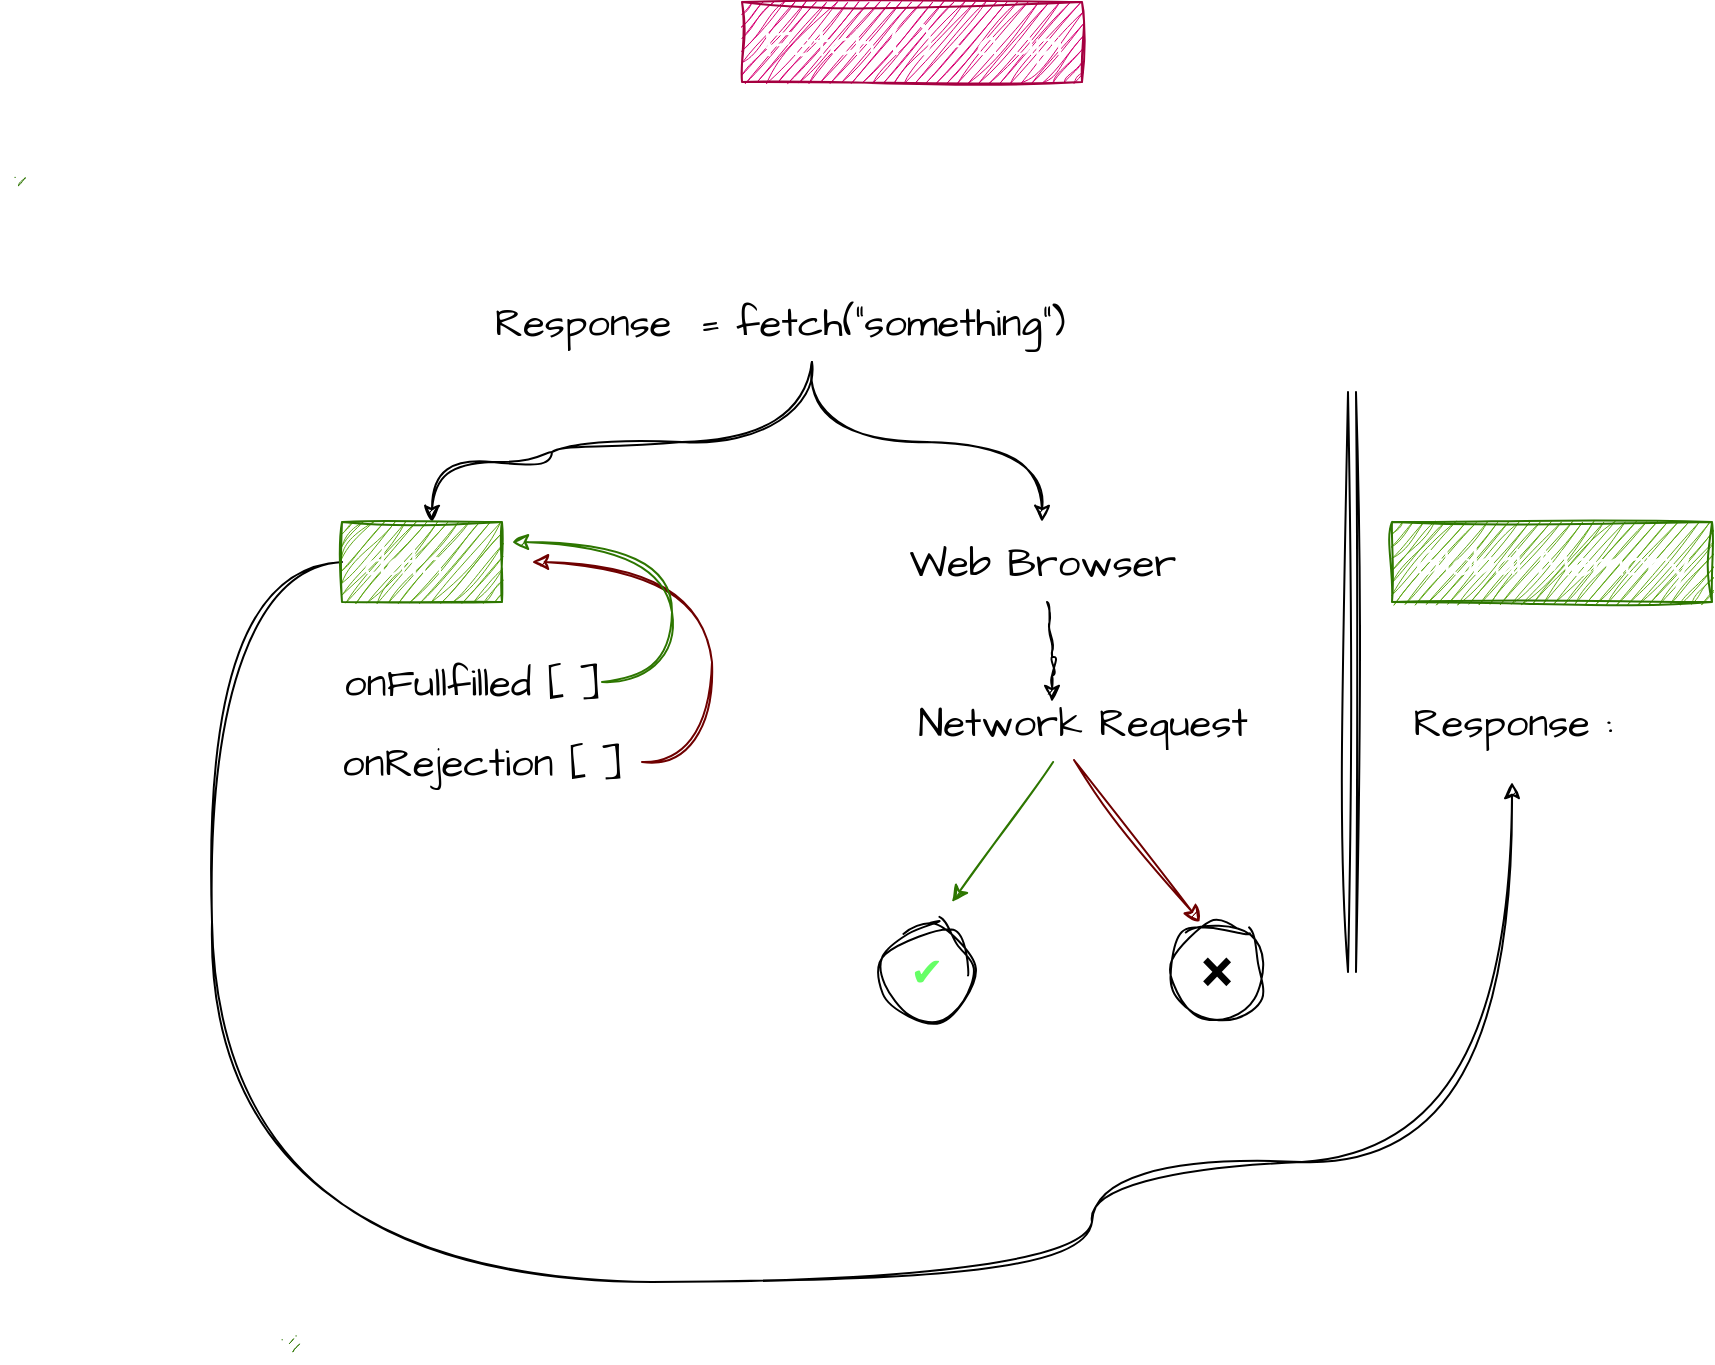 <mxfile>
    <diagram id="f6r-v_fT1g1b4ac_T-3p" name="Page-1">
        <mxGraphModel dx="1959" dy="633" grid="1" gridSize="10" guides="1" tooltips="1" connect="1" arrows="1" fold="1" page="1" pageScale="1" pageWidth="850" pageHeight="1100" math="0" shadow="0">
            <root>
                <mxCell id="0"/>
                <mxCell id="1" parent="0"/>
                <mxCell id="2" value="Response" style="text;html=1;align=center;verticalAlign=middle;resizable=0;points=[];autosize=1;strokeColor=none;fillColor=none;fontSize=20;fontFamily=Architects Daughter;sketch=1;hachureGap=4;jiggle=2;curveFitting=1;fontSource=https%3A%2F%2Ffonts.googleapis.com%2Fcss%3Ffamily%3DArchitects%2BDaughter;" vertex="1" parent="1">
                    <mxGeometry x="180" y="220" width="110" height="40" as="geometry"/>
                </mxCell>
                <mxCell id="14" value="" style="edgeStyle=orthogonalEdgeStyle;curved=1;sketch=1;hachureGap=4;jiggle=2;curveFitting=1;html=1;fontFamily=Architects Daughter;fontSource=https%3A%2F%2Ffonts.googleapis.com%2Fcss%3Ffamily%3DArchitects%2BDaughter;fontSize=16;exitX=0.333;exitY=1;exitDx=0;exitDy=0;exitPerimeter=0;" edge="1" parent="1" source="3" target="7">
                    <mxGeometry relative="1" as="geometry"/>
                </mxCell>
                <mxCell id="15" value="" style="edgeStyle=orthogonalEdgeStyle;curved=1;sketch=1;hachureGap=4;jiggle=2;curveFitting=1;html=1;fontFamily=Architects Daughter;fontSource=https%3A%2F%2Ffonts.googleapis.com%2Fcss%3Ffamily%3DArchitects%2BDaughter;fontSize=16;entryX=0.563;entryY=0;entryDx=0;entryDy=0;entryPerimeter=0;" edge="1" parent="1" source="3" target="4">
                    <mxGeometry relative="1" as="geometry">
                        <Array as="points">
                            <mxPoint x="350" y="300"/>
                            <mxPoint x="220" y="300"/>
                            <mxPoint x="220" y="310"/>
                            <mxPoint x="160" y="310"/>
                        </Array>
                    </mxGeometry>
                </mxCell>
                <mxCell id="3" value="= fetch(&quot;something&quot;)" style="text;html=1;align=center;verticalAlign=middle;resizable=0;points=[];autosize=1;strokeColor=none;fillColor=none;fontSize=20;fontFamily=Architects Daughter;sketch=1;hachureGap=4;jiggle=2;curveFitting=1;fontSource=https%3A%2F%2Ffonts.googleapis.com%2Fcss%3Ffamily%3DArchitects%2BDaughter;" vertex="1" parent="1">
                    <mxGeometry x="280" y="220" width="210" height="40" as="geometry"/>
                </mxCell>
                <mxCell id="22" value="" style="edgeStyle=orthogonalEdgeStyle;curved=1;sketch=1;hachureGap=4;jiggle=2;curveFitting=1;html=1;fontFamily=Architects Daughter;fontSource=https%3A%2F%2Ffonts.googleapis.com%2Fcss%3Ffamily%3DArchitects%2BDaughter;fontSize=16;" edge="1" parent="1" source="4">
                    <mxGeometry relative="1" as="geometry">
                        <mxPoint x="700" y="470" as="targetPoint"/>
                        <Array as="points">
                            <mxPoint x="50" y="360"/>
                            <mxPoint x="50" y="720"/>
                            <mxPoint x="490" y="720"/>
                            <mxPoint x="490" y="660"/>
                            <mxPoint x="700" y="660"/>
                        </Array>
                    </mxGeometry>
                </mxCell>
                <mxCell id="4" value="data :&amp;nbsp;" style="text;html=1;align=center;verticalAlign=middle;resizable=0;points=[];autosize=1;strokeColor=#2D7600;fillColor=#60a917;fontSize=20;fontFamily=Architects Daughter;sketch=1;hachureGap=4;jiggle=2;curveFitting=1;fontSource=https%3A%2F%2Ffonts.googleapis.com%2Fcss%3Ffamily%3DArchitects%2BDaughter;fontColor=#ffffff;" vertex="1" parent="1">
                    <mxGeometry x="115" y="340" width="80" height="40" as="geometry"/>
                </mxCell>
                <mxCell id="5" value="onFullfilled [ ]" style="text;html=1;align=center;verticalAlign=middle;resizable=0;points=[];autosize=1;strokeColor=none;fillColor=none;fontSize=20;fontFamily=Architects Daughter;sketch=1;hachureGap=4;jiggle=2;curveFitting=1;fontSource=https%3A%2F%2Ffonts.googleapis.com%2Fcss%3Ffamily%3DArchitects%2BDaughter;" vertex="1" parent="1">
                    <mxGeometry x="105" y="400" width="150" height="40" as="geometry"/>
                </mxCell>
                <mxCell id="17" value="" style="edgeStyle=orthogonalEdgeStyle;curved=1;sketch=1;hachureGap=4;jiggle=2;curveFitting=1;html=1;fontFamily=Architects Daughter;fontSource=https%3A%2F%2Ffonts.googleapis.com%2Fcss%3Ffamily%3DArchitects%2BDaughter;fontSize=16;fillColor=#a20025;strokeColor=#6F0000;" edge="1" parent="1" source="6">
                    <mxGeometry relative="1" as="geometry">
                        <mxPoint x="210" y="360" as="targetPoint"/>
                        <Array as="points">
                            <mxPoint x="300" y="460"/>
                        </Array>
                    </mxGeometry>
                </mxCell>
                <mxCell id="6" value="onRejection [ ]" style="text;html=1;align=center;verticalAlign=middle;resizable=0;points=[];autosize=1;strokeColor=none;fillColor=none;fontSize=20;fontFamily=Architects Daughter;sketch=1;hachureGap=4;jiggle=2;curveFitting=1;fontSource=https%3A%2F%2Ffonts.googleapis.com%2Fcss%3Ffamily%3DArchitects%2BDaughter;" vertex="1" parent="1">
                    <mxGeometry x="105" y="440" width="160" height="40" as="geometry"/>
                </mxCell>
                <mxCell id="24" value="" style="edgeStyle=none;sketch=1;hachureGap=4;jiggle=2;curveFitting=1;html=1;fontFamily=Architects Daughter;fontSource=https%3A%2F%2Ffonts.googleapis.com%2Fcss%3Ffamily%3DArchitects%2BDaughter;fontSize=16;" edge="1" parent="1" source="7">
                    <mxGeometry relative="1" as="geometry">
                        <mxPoint x="470" y="430" as="targetPoint"/>
                        <Array as="points">
                            <mxPoint x="470" y="400"/>
                            <mxPoint x="470" y="410"/>
                        </Array>
                    </mxGeometry>
                </mxCell>
                <mxCell id="7" value="Web Browser" style="text;html=1;align=center;verticalAlign=middle;resizable=0;points=[];autosize=1;strokeColor=none;fillColor=none;fontSize=20;fontFamily=Architects Daughter;sketch=1;hachureGap=4;jiggle=2;curveFitting=1;fontSource=https%3A%2F%2Ffonts.googleapis.com%2Fcss%3Ffamily%3DArchitects%2BDaughter;" vertex="1" parent="1">
                    <mxGeometry x="385" y="340" width="160" height="40" as="geometry"/>
                </mxCell>
                <mxCell id="27" value="" style="edgeStyle=none;sketch=1;hachureGap=4;jiggle=2;curveFitting=1;html=1;fontFamily=Architects Daughter;fontSource=https%3A%2F%2Ffonts.googleapis.com%2Fcss%3Ffamily%3DArchitects%2BDaughter;fontSize=16;fillColor=#60a917;strokeColor=#2D7600;" edge="1" parent="1" source="8">
                    <mxGeometry relative="1" as="geometry">
                        <mxPoint x="420" y="530" as="targetPoint"/>
                    </mxGeometry>
                </mxCell>
                <mxCell id="8" value="Network Request" style="text;html=1;align=center;verticalAlign=middle;resizable=0;points=[];autosize=1;strokeColor=none;fillColor=none;fontSize=20;fontFamily=Architects Daughter;sketch=1;hachureGap=4;jiggle=2;curveFitting=1;fontSource=https%3A%2F%2Ffonts.googleapis.com%2Fcss%3Ffamily%3DArchitects%2BDaughter;" vertex="1" parent="1">
                    <mxGeometry x="390" y="420" width="190" height="40" as="geometry"/>
                </mxCell>
                <mxCell id="9" value="&lt;font color=&quot;#66ff66&quot;&gt;✔&lt;/font&gt;" style="ellipse;whiteSpace=wrap;html=1;sketch=1;hachureGap=4;jiggle=2;curveFitting=1;fontFamily=Architects Daughter;fontSource=https%3A%2F%2Ffonts.googleapis.com%2Fcss%3Ffamily%3DArchitects%2BDaughter;fontSize=20;" vertex="1" parent="1">
                    <mxGeometry x="385" y="540" width="45" height="50" as="geometry"/>
                </mxCell>
                <mxCell id="10" value="❌" style="ellipse;whiteSpace=wrap;html=1;sketch=1;hachureGap=4;jiggle=2;curveFitting=1;fontFamily=Architects Daughter;fontSource=https%3A%2F%2Ffonts.googleapis.com%2Fcss%3Ffamily%3DArchitects%2BDaughter;fontSize=20;" vertex="1" parent="1">
                    <mxGeometry x="530" y="540" width="45" height="50" as="geometry"/>
                </mxCell>
                <mxCell id="11" value="Global Memory" style="text;html=1;align=center;verticalAlign=middle;resizable=0;points=[];autosize=1;strokeColor=#2D7600;fillColor=#60a917;fontSize=20;fontFamily=Architects Daughter;sketch=1;hachureGap=4;jiggle=2;curveFitting=1;fontSource=https%3A%2F%2Ffonts.googleapis.com%2Fcss%3Ffamily%3DArchitects%2BDaughter;fontColor=#ffffff;" vertex="1" parent="1">
                    <mxGeometry x="640" y="340" width="160" height="40" as="geometry"/>
                </mxCell>
                <mxCell id="12" value="Response :" style="text;html=1;align=center;verticalAlign=middle;resizable=0;points=[];autosize=1;strokeColor=none;fillColor=none;fontSize=20;fontFamily=Architects Daughter;sketch=1;hachureGap=4;jiggle=2;curveFitting=1;fontSource=https%3A%2F%2Ffonts.googleapis.com%2Fcss%3Ffamily%3DArchitects%2BDaughter;" vertex="1" parent="1">
                    <mxGeometry x="640" y="420" width="120" height="40" as="geometry"/>
                </mxCell>
                <mxCell id="18" value="" style="edgeStyle=orthogonalEdgeStyle;curved=1;sketch=1;hachureGap=4;jiggle=2;curveFitting=1;html=1;fontFamily=Architects Daughter;fontSource=https%3A%2F%2Ffonts.googleapis.com%2Fcss%3Ffamily%3DArchitects%2BDaughter;fontSize=16;fillColor=#60a917;strokeColor=#2D7600;" edge="1" parent="1">
                    <mxGeometry relative="1" as="geometry">
                        <mxPoint x="245" y="420" as="sourcePoint"/>
                        <mxPoint x="200" y="350" as="targetPoint"/>
                        <Array as="points">
                            <mxPoint x="280" y="420"/>
                        </Array>
                    </mxGeometry>
                </mxCell>
                <mxCell id="19" value="" style="shape=waypoint;sketch=1;size=6;pointerEvents=1;points=[];fillColor=#60a917;resizable=0;rotatable=0;perimeter=centerPerimeter;snapToPoint=1;fontSize=20;fontFamily=Architects Daughter;strokeColor=#2D7600;fontColor=#ffffff;gradientColor=none;hachureGap=4;jiggle=2;curveFitting=1;fontSource=https%3A%2F%2Ffonts.googleapis.com%2Fcss%3Ffamily%3DArchitects%2BDaughter;" vertex="1" parent="1">
                    <mxGeometry x="80" y="740" width="20" height="20" as="geometry"/>
                </mxCell>
                <mxCell id="21" value="" style="shape=waypoint;sketch=1;size=6;pointerEvents=1;points=[];fillColor=#60a917;resizable=0;rotatable=0;perimeter=centerPerimeter;snapToPoint=1;fontSize=20;fontFamily=Architects Daughter;strokeColor=#2D7600;fontColor=#ffffff;gradientColor=none;hachureGap=4;jiggle=2;curveFitting=1;fontSource=https%3A%2F%2Ffonts.googleapis.com%2Fcss%3Ffamily%3DArchitects%2BDaughter;" vertex="1" parent="1">
                    <mxGeometry x="-55" y="160" width="20" height="20" as="geometry"/>
                </mxCell>
                <mxCell id="23" value="" style="edgeStyle=none;orthogonalLoop=1;jettySize=auto;html=1;sketch=1;hachureGap=4;jiggle=2;curveFitting=1;fontFamily=Architects Daughter;fontSource=https%3A%2F%2Ffonts.googleapis.com%2Fcss%3Ffamily%3DArchitects%2BDaughter;fontSize=16;shape=link;" edge="1" parent="1">
                    <mxGeometry width="100" relative="1" as="geometry">
                        <mxPoint x="620" y="275" as="sourcePoint"/>
                        <mxPoint x="620" y="565" as="targetPoint"/>
                        <Array as="points"/>
                    </mxGeometry>
                </mxCell>
                <mxCell id="25" value="" style="edgeStyle=none;orthogonalLoop=1;jettySize=auto;html=1;sketch=1;hachureGap=4;jiggle=2;curveFitting=1;fontFamily=Architects Daughter;fontSource=https%3A%2F%2Ffonts.googleapis.com%2Fcss%3Ffamily%3DArchitects%2BDaughter;fontSize=16;exitX=0.479;exitY=0.975;exitDx=0;exitDy=0;exitPerimeter=0;entryX=0.311;entryY=0;entryDx=0;entryDy=0;entryPerimeter=0;fillColor=#a20025;strokeColor=#6F0000;" edge="1" parent="1" source="8" target="10">
                    <mxGeometry width="80" relative="1" as="geometry">
                        <mxPoint x="410" y="530" as="sourcePoint"/>
                        <mxPoint x="490" y="530" as="targetPoint"/>
                        <Array as="points"/>
                    </mxGeometry>
                </mxCell>
                <mxCell id="29" value="Fetch ( ) - a api" style="text;html=1;align=center;verticalAlign=middle;resizable=0;points=[];autosize=1;strokeColor=#A50040;fillColor=#d80073;fontSize=20;fontFamily=Architects Daughter;fontColor=#ffffff;sketch=1;hachureGap=4;jiggle=2;curveFitting=1;fontSource=https%3A%2F%2Ffonts.googleapis.com%2Fcss%3Ffamily%3DArchitects%2BDaughter;" vertex="1" parent="1">
                    <mxGeometry x="315" y="80" width="170" height="40" as="geometry"/>
                </mxCell>
            </root>
        </mxGraphModel>
    </diagram>
</mxfile>